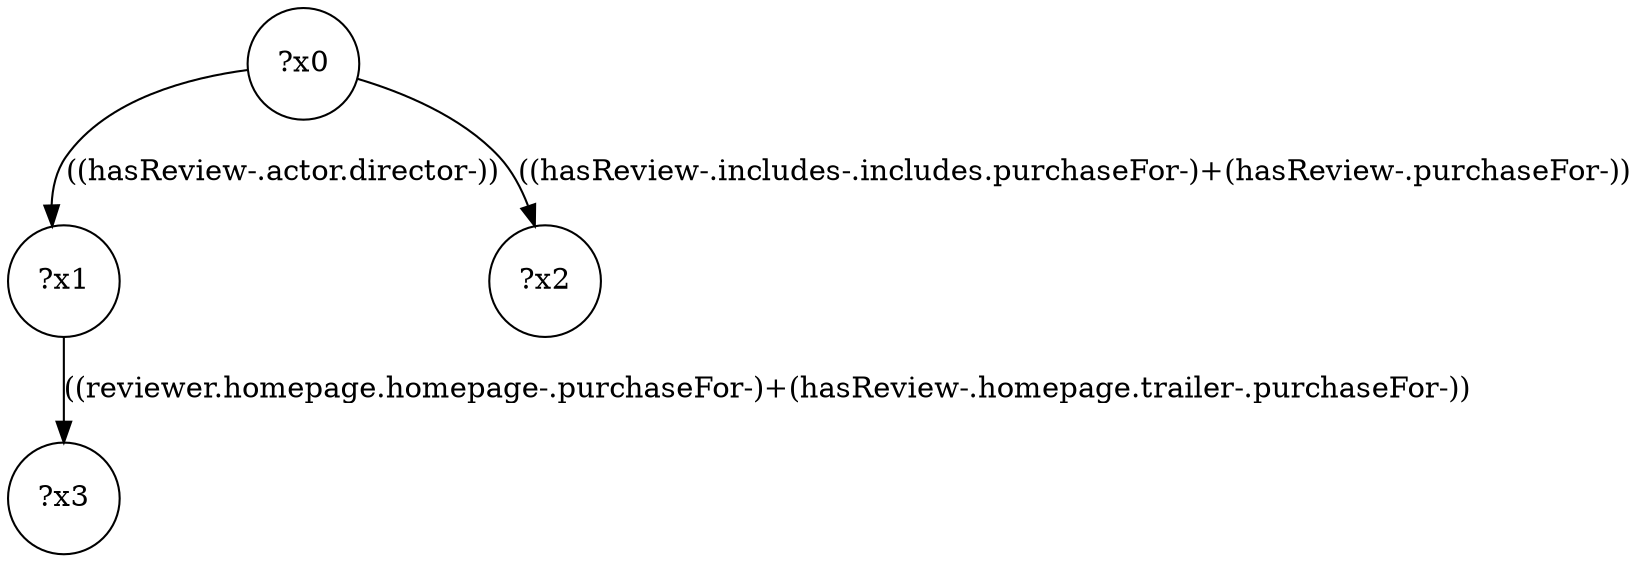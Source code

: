 digraph g {
	x0 [shape=circle, label="?x0"];
	x1 [shape=circle, label="?x1"];
	x0 -> x1 [label="((hasReview-.actor.director-))"];
	x2 [shape=circle, label="?x2"];
	x0 -> x2 [label="((hasReview-.includes-.includes.purchaseFor-)+(hasReview-.purchaseFor-))"];
	x3 [shape=circle, label="?x3"];
	x1 -> x3 [label="((reviewer.homepage.homepage-.purchaseFor-)+(hasReview-.homepage.trailer-.purchaseFor-))"];
}
